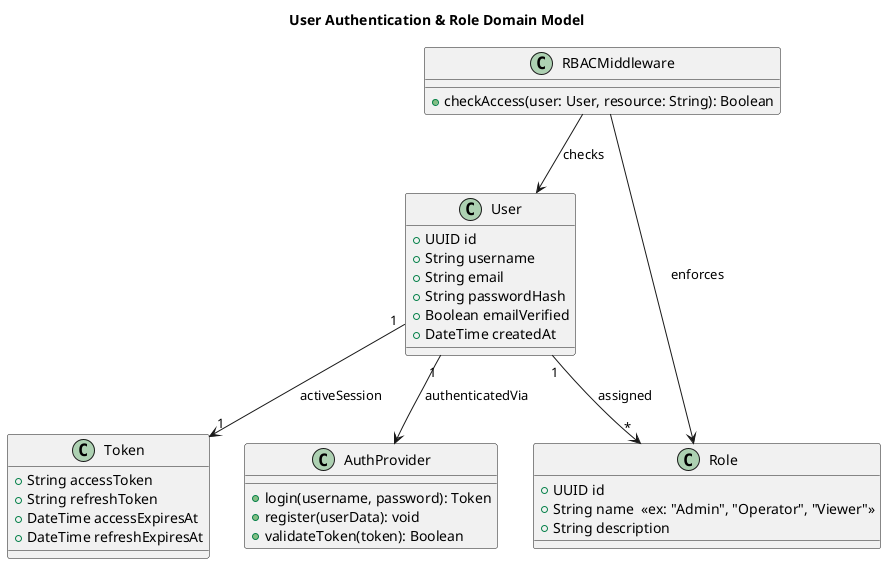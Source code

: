 @startuml
title User Authentication & Role Domain Model

' 사용자 계정 정보
class User {
  +UUID id
  +String username
  +String email
  +String passwordHash
  +Boolean emailVerified
  +DateTime createdAt
}

' 역할
class Role {
  +UUID id
  +String name  <<ex: "Admin", "Operator", "Viewer">>
  +String description
}

' JWT 토큰
class Token {
  +String accessToken
  +String refreshToken
  +DateTime accessExpiresAt
  +DateTime refreshExpiresAt
}

' Keycloak 인증 시스템
class AuthProvider {
  +login(username, password): Token
  +register(userData): void
  +validateToken(token): Boolean
}

' 미들웨어에서의 역할 확인
class RBACMiddleware {
  +checkAccess(user: User, resource: String): Boolean
}

' 연관관계
User "1" --> "*" Role : assigned
User "1" --> "1" Token : activeSession
User "1" --> AuthProvider : authenticatedVia
RBACMiddleware --> User : checks
RBACMiddleware --> Role : enforces

@enduml
